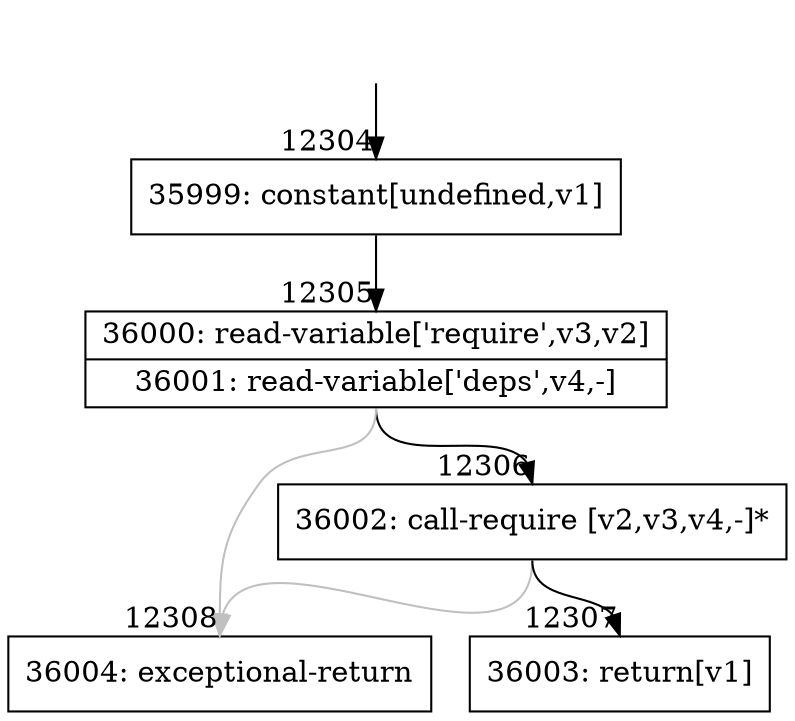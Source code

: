 digraph {
rankdir="TD"
BB_entry911[shape=none,label=""];
BB_entry911 -> BB12304 [tailport=s, headport=n, headlabel="    12304"]
BB12304 [shape=record label="{35999: constant[undefined,v1]}" ] 
BB12304 -> BB12305 [tailport=s, headport=n, headlabel="      12305"]
BB12305 [shape=record label="{36000: read-variable['require',v3,v2]|36001: read-variable['deps',v4,-]}" ] 
BB12305 -> BB12306 [tailport=s, headport=n, headlabel="      12306"]
BB12305 -> BB12308 [tailport=s, headport=n, color=gray, headlabel="      12308"]
BB12306 [shape=record label="{36002: call-require [v2,v3,v4,-]*}" ] 
BB12306 -> BB12307 [tailport=s, headport=n, headlabel="      12307"]
BB12306 -> BB12308 [tailport=s, headport=n, color=gray]
BB12307 [shape=record label="{36003: return[v1]}" ] 
BB12308 [shape=record label="{36004: exceptional-return}" ] 
//#$~ 17527
}
